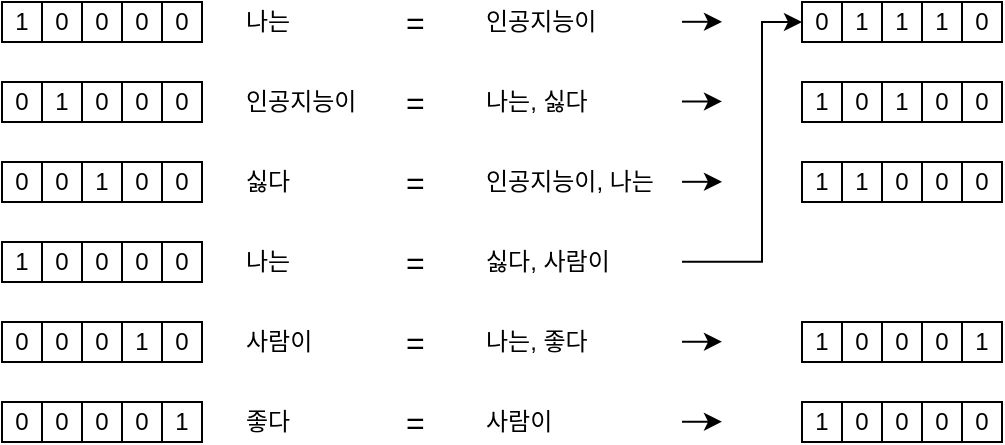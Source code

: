 <mxfile version="13.0.2" type="device"><diagram id="gSFtgMqGi9ohHK26Lygv" name="Page-1"><mxGraphModel dx="526" dy="261" grid="1" gridSize="10" guides="1" tooltips="1" connect="1" arrows="1" fold="1" page="1" pageScale="1" pageWidth="850" pageHeight="1100" math="0" shadow="0"><root><mxCell id="0"/><mxCell id="1" parent="0"/><mxCell id="Qm2T9JlyRPmXL9uz5Jr--550" value="나는" style="text;html=1;strokeColor=none;fillColor=none;align=left;verticalAlign=middle;whiteSpace=wrap;rounded=0;" parent="1" vertex="1"><mxGeometry x="200" y="760" width="80" height="20" as="geometry"/></mxCell><mxCell id="Qm2T9JlyRPmXL9uz5Jr--551" value="인공지능이" style="text;html=1;strokeColor=none;fillColor=none;align=left;verticalAlign=middle;whiteSpace=wrap;rounded=0;" parent="1" vertex="1"><mxGeometry x="200" y="800" width="80" height="20" as="geometry"/></mxCell><mxCell id="Qm2T9JlyRPmXL9uz5Jr--552" value="싫다" style="text;html=1;strokeColor=none;fillColor=none;align=left;verticalAlign=middle;whiteSpace=wrap;rounded=0;" parent="1" vertex="1"><mxGeometry x="200" y="840" width="80" height="20" as="geometry"/></mxCell><mxCell id="ip2RhkifNBd4gO8MAAc1-9" value="나는" style="text;html=1;strokeColor=none;fillColor=none;align=left;verticalAlign=middle;whiteSpace=wrap;rounded=0;" parent="1" vertex="1"><mxGeometry x="200" y="880" width="80" height="20" as="geometry"/></mxCell><mxCell id="ip2RhkifNBd4gO8MAAc1-10" value="사람이" style="text;html=1;strokeColor=none;fillColor=none;align=left;verticalAlign=middle;whiteSpace=wrap;rounded=0;" parent="1" vertex="1"><mxGeometry x="200" y="920" width="80" height="20" as="geometry"/></mxCell><mxCell id="ip2RhkifNBd4gO8MAAc1-11" value="좋다" style="text;html=1;strokeColor=none;fillColor=none;align=left;verticalAlign=middle;whiteSpace=wrap;rounded=0;" parent="1" vertex="1"><mxGeometry x="200" y="960" width="80" height="20" as="geometry"/></mxCell><mxCell id="ip2RhkifNBd4gO8MAAc1-31" value="인공지능이" style="text;html=1;strokeColor=none;fillColor=none;align=left;verticalAlign=middle;whiteSpace=wrap;rounded=0;" parent="1" vertex="1"><mxGeometry x="320" y="760" width="80" height="20" as="geometry"/></mxCell><mxCell id="ip2RhkifNBd4gO8MAAc1-32" value="나는, 싫다" style="text;html=1;strokeColor=none;fillColor=none;align=left;verticalAlign=middle;whiteSpace=wrap;rounded=0;" parent="1" vertex="1"><mxGeometry x="320" y="800" width="80" height="20" as="geometry"/></mxCell><mxCell id="ip2RhkifNBd4gO8MAAc1-34" value="인공지능이, 나는" style="text;html=1;strokeColor=none;fillColor=none;align=left;verticalAlign=middle;whiteSpace=wrap;rounded=0;" parent="1" vertex="1"><mxGeometry x="320" y="840" width="120" height="20" as="geometry"/></mxCell><mxCell id="ip2RhkifNBd4gO8MAAc1-37" value="싫다, 사람이" style="text;html=1;strokeColor=none;fillColor=none;align=left;verticalAlign=middle;whiteSpace=wrap;rounded=0;" parent="1" vertex="1"><mxGeometry x="320" y="880" width="80" height="20" as="geometry"/></mxCell><mxCell id="ip2RhkifNBd4gO8MAAc1-39" value="나는, 좋다" style="text;html=1;strokeColor=none;fillColor=none;align=left;verticalAlign=middle;whiteSpace=wrap;rounded=0;" parent="1" vertex="1"><mxGeometry x="320" y="920" width="60" height="20" as="geometry"/></mxCell><mxCell id="ip2RhkifNBd4gO8MAAc1-41" value="사람이" style="text;html=1;strokeColor=none;fillColor=none;align=left;verticalAlign=middle;whiteSpace=wrap;rounded=0;" parent="1" vertex="1"><mxGeometry x="320" y="960" width="40" height="20" as="geometry"/></mxCell><mxCell id="ip2RhkifNBd4gO8MAAc1-50" value="" style="group" parent="1" vertex="1" connectable="0"><mxGeometry x="80" y="760" width="100" height="20" as="geometry"/></mxCell><mxCell id="Qm2T9JlyRPmXL9uz5Jr--544" value="0" style="rounded=0;whiteSpace=wrap;html=1;" parent="ip2RhkifNBd4gO8MAAc1-50" vertex="1"><mxGeometry x="40" width="20" height="20" as="geometry"/></mxCell><mxCell id="Qm2T9JlyRPmXL9uz5Jr--545" value="0" style="rounded=0;whiteSpace=wrap;html=1;" parent="ip2RhkifNBd4gO8MAAc1-50" vertex="1"><mxGeometry x="60" width="20" height="20" as="geometry"/></mxCell><mxCell id="Qm2T9JlyRPmXL9uz5Jr--546" value="0" style="rounded=0;whiteSpace=wrap;html=1;" parent="ip2RhkifNBd4gO8MAAc1-50" vertex="1"><mxGeometry x="80" width="20" height="20" as="geometry"/></mxCell><mxCell id="DAUQ6B24CuXN-xRXa3BH-2" value="1" style="rounded=0;whiteSpace=wrap;html=1;" parent="ip2RhkifNBd4gO8MAAc1-50" vertex="1"><mxGeometry width="20" height="20" as="geometry"/></mxCell><mxCell id="DAUQ6B24CuXN-xRXa3BH-3" value="0" style="rounded=0;whiteSpace=wrap;html=1;" parent="ip2RhkifNBd4gO8MAAc1-50" vertex="1"><mxGeometry x="20" width="20" height="20" as="geometry"/></mxCell><mxCell id="ip2RhkifNBd4gO8MAAc1-51" value="" style="group" parent="1" vertex="1" connectable="0"><mxGeometry x="80" y="800" width="100" height="20" as="geometry"/></mxCell><mxCell id="Qm2T9JlyRPmXL9uz5Jr--547" value="0" style="rounded=0;whiteSpace=wrap;html=1;" parent="ip2RhkifNBd4gO8MAAc1-51" vertex="1"><mxGeometry x="40" width="20" height="20" as="geometry"/></mxCell><mxCell id="Qm2T9JlyRPmXL9uz5Jr--548" value="0" style="rounded=0;whiteSpace=wrap;html=1;" parent="ip2RhkifNBd4gO8MAAc1-51" vertex="1"><mxGeometry x="60" width="20" height="20" as="geometry"/></mxCell><mxCell id="Qm2T9JlyRPmXL9uz5Jr--549" value="0" style="rounded=0;whiteSpace=wrap;html=1;" parent="ip2RhkifNBd4gO8MAAc1-51" vertex="1"><mxGeometry x="80" width="20" height="20" as="geometry"/></mxCell><mxCell id="DAUQ6B24CuXN-xRXa3BH-4" value="0" style="rounded=0;whiteSpace=wrap;html=1;" parent="ip2RhkifNBd4gO8MAAc1-51" vertex="1"><mxGeometry width="20" height="20" as="geometry"/></mxCell><mxCell id="DAUQ6B24CuXN-xRXa3BH-5" value="1" style="rounded=0;whiteSpace=wrap;html=1;" parent="ip2RhkifNBd4gO8MAAc1-51" vertex="1"><mxGeometry x="20" width="20" height="20" as="geometry"/></mxCell><mxCell id="ip2RhkifNBd4gO8MAAc1-52" value="" style="group" parent="1" vertex="1" connectable="0"><mxGeometry x="80" y="840" width="100" height="20" as="geometry"/></mxCell><mxCell id="Qm2T9JlyRPmXL9uz5Jr--553" value="1" style="rounded=0;whiteSpace=wrap;html=1;" parent="ip2RhkifNBd4gO8MAAc1-52" vertex="1"><mxGeometry x="40" width="20" height="20" as="geometry"/></mxCell><mxCell id="Qm2T9JlyRPmXL9uz5Jr--554" value="0" style="rounded=0;whiteSpace=wrap;html=1;" parent="ip2RhkifNBd4gO8MAAc1-52" vertex="1"><mxGeometry x="60" width="20" height="20" as="geometry"/></mxCell><mxCell id="Qm2T9JlyRPmXL9uz5Jr--555" value="0" style="rounded=0;whiteSpace=wrap;html=1;" parent="ip2RhkifNBd4gO8MAAc1-52" vertex="1"><mxGeometry x="80" width="20" height="20" as="geometry"/></mxCell><mxCell id="DAUQ6B24CuXN-xRXa3BH-6" value="0" style="rounded=0;whiteSpace=wrap;html=1;" parent="ip2RhkifNBd4gO8MAAc1-52" vertex="1"><mxGeometry width="20" height="20" as="geometry"/></mxCell><mxCell id="DAUQ6B24CuXN-xRXa3BH-7" value="0" style="rounded=0;whiteSpace=wrap;html=1;" parent="ip2RhkifNBd4gO8MAAc1-52" vertex="1"><mxGeometry x="20" width="20" height="20" as="geometry"/></mxCell><mxCell id="ip2RhkifNBd4gO8MAAc1-53" value="" style="group" parent="1" vertex="1" connectable="0"><mxGeometry x="80" y="880" width="100" height="20" as="geometry"/></mxCell><mxCell id="ip2RhkifNBd4gO8MAAc1-3" value="0" style="rounded=0;whiteSpace=wrap;html=1;" parent="ip2RhkifNBd4gO8MAAc1-53" vertex="1"><mxGeometry x="40" width="20" height="20" as="geometry"/></mxCell><mxCell id="ip2RhkifNBd4gO8MAAc1-4" value="0" style="rounded=0;whiteSpace=wrap;html=1;" parent="ip2RhkifNBd4gO8MAAc1-53" vertex="1"><mxGeometry x="60" width="20" height="20" as="geometry"/></mxCell><mxCell id="ip2RhkifNBd4gO8MAAc1-5" value="0" style="rounded=0;whiteSpace=wrap;html=1;" parent="ip2RhkifNBd4gO8MAAc1-53" vertex="1"><mxGeometry x="80" width="20" height="20" as="geometry"/></mxCell><mxCell id="ip2RhkifNBd4gO8MAAc1-15" value="1" style="rounded=0;whiteSpace=wrap;html=1;" parent="ip2RhkifNBd4gO8MAAc1-53" vertex="1"><mxGeometry width="20" height="20" as="geometry"/></mxCell><mxCell id="ip2RhkifNBd4gO8MAAc1-16" value="0" style="rounded=0;whiteSpace=wrap;html=1;" parent="ip2RhkifNBd4gO8MAAc1-53" vertex="1"><mxGeometry x="20" width="20" height="20" as="geometry"/></mxCell><mxCell id="ip2RhkifNBd4gO8MAAc1-54" value="" style="group" parent="1" vertex="1" connectable="0"><mxGeometry x="80" y="920" width="100" height="20" as="geometry"/></mxCell><mxCell id="ip2RhkifNBd4gO8MAAc1-6" value="0" style="rounded=0;whiteSpace=wrap;html=1;" parent="ip2RhkifNBd4gO8MAAc1-54" vertex="1"><mxGeometry x="40" width="20" height="20" as="geometry"/></mxCell><mxCell id="ip2RhkifNBd4gO8MAAc1-7" value="1" style="rounded=0;whiteSpace=wrap;html=1;" parent="ip2RhkifNBd4gO8MAAc1-54" vertex="1"><mxGeometry x="60" width="20" height="20" as="geometry"/></mxCell><mxCell id="ip2RhkifNBd4gO8MAAc1-8" value="0" style="rounded=0;whiteSpace=wrap;html=1;" parent="ip2RhkifNBd4gO8MAAc1-54" vertex="1"><mxGeometry x="80" width="20" height="20" as="geometry"/></mxCell><mxCell id="ip2RhkifNBd4gO8MAAc1-17" value="0" style="rounded=0;whiteSpace=wrap;html=1;" parent="ip2RhkifNBd4gO8MAAc1-54" vertex="1"><mxGeometry width="20" height="20" as="geometry"/></mxCell><mxCell id="ip2RhkifNBd4gO8MAAc1-18" value="0" style="rounded=0;whiteSpace=wrap;html=1;" parent="ip2RhkifNBd4gO8MAAc1-54" vertex="1"><mxGeometry x="20" width="20" height="20" as="geometry"/></mxCell><mxCell id="ip2RhkifNBd4gO8MAAc1-55" value="" style="group" parent="1" vertex="1" connectable="0"><mxGeometry x="80" y="960" width="100" height="20" as="geometry"/></mxCell><mxCell id="ip2RhkifNBd4gO8MAAc1-12" value="0" style="rounded=0;whiteSpace=wrap;html=1;" parent="ip2RhkifNBd4gO8MAAc1-55" vertex="1"><mxGeometry x="40" width="20" height="20" as="geometry"/></mxCell><mxCell id="ip2RhkifNBd4gO8MAAc1-13" value="0" style="rounded=0;whiteSpace=wrap;html=1;" parent="ip2RhkifNBd4gO8MAAc1-55" vertex="1"><mxGeometry x="60" width="20" height="20" as="geometry"/></mxCell><mxCell id="ip2RhkifNBd4gO8MAAc1-14" value="1" style="rounded=0;whiteSpace=wrap;html=1;" parent="ip2RhkifNBd4gO8MAAc1-55" vertex="1"><mxGeometry x="80" width="20" height="20" as="geometry"/></mxCell><mxCell id="ip2RhkifNBd4gO8MAAc1-19" value="0" style="rounded=0;whiteSpace=wrap;html=1;" parent="ip2RhkifNBd4gO8MAAc1-55" vertex="1"><mxGeometry width="20" height="20" as="geometry"/></mxCell><mxCell id="ip2RhkifNBd4gO8MAAc1-20" value="0" style="rounded=0;whiteSpace=wrap;html=1;" parent="ip2RhkifNBd4gO8MAAc1-55" vertex="1"><mxGeometry x="20" width="20" height="20" as="geometry"/></mxCell><mxCell id="ip2RhkifNBd4gO8MAAc1-56" value="" style="group" parent="1" vertex="1" connectable="0"><mxGeometry x="480" y="760" width="100" height="20" as="geometry"/></mxCell><mxCell id="ip2RhkifNBd4gO8MAAc1-57" value="1" style="rounded=0;whiteSpace=wrap;html=1;" parent="ip2RhkifNBd4gO8MAAc1-56" vertex="1"><mxGeometry x="40" width="20" height="20" as="geometry"/></mxCell><mxCell id="ip2RhkifNBd4gO8MAAc1-58" value="1" style="rounded=0;whiteSpace=wrap;html=1;" parent="ip2RhkifNBd4gO8MAAc1-56" vertex="1"><mxGeometry x="60" width="20" height="20" as="geometry"/></mxCell><mxCell id="ip2RhkifNBd4gO8MAAc1-59" value="0" style="rounded=0;whiteSpace=wrap;html=1;" parent="ip2RhkifNBd4gO8MAAc1-56" vertex="1"><mxGeometry x="80" width="20" height="20" as="geometry"/></mxCell><mxCell id="ip2RhkifNBd4gO8MAAc1-60" value="0" style="rounded=0;whiteSpace=wrap;html=1;" parent="ip2RhkifNBd4gO8MAAc1-56" vertex="1"><mxGeometry width="20" height="20" as="geometry"/></mxCell><mxCell id="ip2RhkifNBd4gO8MAAc1-61" value="1" style="rounded=0;whiteSpace=wrap;html=1;" parent="ip2RhkifNBd4gO8MAAc1-56" vertex="1"><mxGeometry x="20" width="20" height="20" as="geometry"/></mxCell><mxCell id="ip2RhkifNBd4gO8MAAc1-62" value="1" style="group" parent="1" vertex="1" connectable="0"><mxGeometry x="480" y="800" width="100" height="20" as="geometry"/></mxCell><mxCell id="ip2RhkifNBd4gO8MAAc1-63" value="1" style="rounded=0;whiteSpace=wrap;html=1;" parent="ip2RhkifNBd4gO8MAAc1-62" vertex="1"><mxGeometry x="40" width="20" height="20" as="geometry"/></mxCell><mxCell id="ip2RhkifNBd4gO8MAAc1-64" value="0" style="rounded=0;whiteSpace=wrap;html=1;" parent="ip2RhkifNBd4gO8MAAc1-62" vertex="1"><mxGeometry x="60" width="20" height="20" as="geometry"/></mxCell><mxCell id="ip2RhkifNBd4gO8MAAc1-65" value="0" style="rounded=0;whiteSpace=wrap;html=1;" parent="ip2RhkifNBd4gO8MAAc1-62" vertex="1"><mxGeometry x="80" width="20" height="20" as="geometry"/></mxCell><mxCell id="ip2RhkifNBd4gO8MAAc1-66" value="1" style="rounded=0;whiteSpace=wrap;html=1;" parent="ip2RhkifNBd4gO8MAAc1-62" vertex="1"><mxGeometry width="20" height="20" as="geometry"/></mxCell><mxCell id="ip2RhkifNBd4gO8MAAc1-67" value="0" style="rounded=0;whiteSpace=wrap;html=1;" parent="ip2RhkifNBd4gO8MAAc1-62" vertex="1"><mxGeometry x="20" width="20" height="20" as="geometry"/></mxCell><mxCell id="ip2RhkifNBd4gO8MAAc1-68" value="1" style="group" parent="1" vertex="1" connectable="0"><mxGeometry x="480" y="840" width="100" height="20" as="geometry"/></mxCell><mxCell id="ip2RhkifNBd4gO8MAAc1-69" value="0" style="rounded=0;whiteSpace=wrap;html=1;" parent="ip2RhkifNBd4gO8MAAc1-68" vertex="1"><mxGeometry x="40" width="20" height="20" as="geometry"/></mxCell><mxCell id="ip2RhkifNBd4gO8MAAc1-70" value="0" style="rounded=0;whiteSpace=wrap;html=1;" parent="ip2RhkifNBd4gO8MAAc1-68" vertex="1"><mxGeometry x="60" width="20" height="20" as="geometry"/></mxCell><mxCell id="ip2RhkifNBd4gO8MAAc1-71" value="0" style="rounded=0;whiteSpace=wrap;html=1;" parent="ip2RhkifNBd4gO8MAAc1-68" vertex="1"><mxGeometry x="80" width="20" height="20" as="geometry"/></mxCell><mxCell id="ip2RhkifNBd4gO8MAAc1-72" value="1" style="rounded=0;whiteSpace=wrap;html=1;" parent="ip2RhkifNBd4gO8MAAc1-68" vertex="1"><mxGeometry width="20" height="20" as="geometry"/></mxCell><mxCell id="ip2RhkifNBd4gO8MAAc1-73" value="1" style="rounded=0;whiteSpace=wrap;html=1;" parent="ip2RhkifNBd4gO8MAAc1-68" vertex="1"><mxGeometry x="20" width="20" height="20" as="geometry"/></mxCell><mxCell id="ip2RhkifNBd4gO8MAAc1-80" value="1" style="group" parent="1" vertex="1" connectable="0"><mxGeometry x="480" y="920" width="100" height="20" as="geometry"/></mxCell><mxCell id="ip2RhkifNBd4gO8MAAc1-81" value="0" style="rounded=0;whiteSpace=wrap;html=1;" parent="ip2RhkifNBd4gO8MAAc1-80" vertex="1"><mxGeometry x="40" width="20" height="20" as="geometry"/></mxCell><mxCell id="ip2RhkifNBd4gO8MAAc1-82" value="0" style="rounded=0;whiteSpace=wrap;html=1;" parent="ip2RhkifNBd4gO8MAAc1-80" vertex="1"><mxGeometry x="60" width="20" height="20" as="geometry"/></mxCell><mxCell id="ip2RhkifNBd4gO8MAAc1-83" value="1" style="rounded=0;whiteSpace=wrap;html=1;" parent="ip2RhkifNBd4gO8MAAc1-80" vertex="1"><mxGeometry x="80" width="20" height="20" as="geometry"/></mxCell><mxCell id="ip2RhkifNBd4gO8MAAc1-84" value="1" style="rounded=0;whiteSpace=wrap;html=1;" parent="ip2RhkifNBd4gO8MAAc1-80" vertex="1"><mxGeometry width="20" height="20" as="geometry"/></mxCell><mxCell id="ip2RhkifNBd4gO8MAAc1-85" value="0" style="rounded=0;whiteSpace=wrap;html=1;" parent="ip2RhkifNBd4gO8MAAc1-80" vertex="1"><mxGeometry x="20" width="20" height="20" as="geometry"/></mxCell><mxCell id="ip2RhkifNBd4gO8MAAc1-86" value="1" style="group" parent="1" vertex="1" connectable="0"><mxGeometry x="480" y="960" width="100" height="20" as="geometry"/></mxCell><mxCell id="ip2RhkifNBd4gO8MAAc1-87" value="0" style="rounded=0;whiteSpace=wrap;html=1;" parent="ip2RhkifNBd4gO8MAAc1-86" vertex="1"><mxGeometry x="40" width="20" height="20" as="geometry"/></mxCell><mxCell id="ip2RhkifNBd4gO8MAAc1-88" value="0" style="rounded=0;whiteSpace=wrap;html=1;" parent="ip2RhkifNBd4gO8MAAc1-86" vertex="1"><mxGeometry x="60" width="20" height="20" as="geometry"/></mxCell><mxCell id="ip2RhkifNBd4gO8MAAc1-89" value="0" style="rounded=0;whiteSpace=wrap;html=1;" parent="ip2RhkifNBd4gO8MAAc1-86" vertex="1"><mxGeometry x="80" width="20" height="20" as="geometry"/></mxCell><mxCell id="ip2RhkifNBd4gO8MAAc1-90" value="1" style="rounded=0;whiteSpace=wrap;html=1;" parent="ip2RhkifNBd4gO8MAAc1-86" vertex="1"><mxGeometry width="20" height="20" as="geometry"/></mxCell><mxCell id="ip2RhkifNBd4gO8MAAc1-91" value="0" style="rounded=0;whiteSpace=wrap;html=1;" parent="ip2RhkifNBd4gO8MAAc1-86" vertex="1"><mxGeometry x="20" width="20" height="20" as="geometry"/></mxCell><mxCell id="ip2RhkifNBd4gO8MAAc1-93" style="edgeStyle=orthogonalEdgeStyle;rounded=0;orthogonalLoop=1;jettySize=auto;html=1;exitX=1;exitY=0.5;exitDx=0;exitDy=0;" parent="1" edge="1"><mxGeometry relative="1" as="geometry"><mxPoint x="420" y="769.9" as="sourcePoint"/><mxPoint x="440" y="769.9" as="targetPoint"/><Array as="points"><mxPoint x="430" y="769.9"/><mxPoint x="430" y="769.9"/></Array></mxGeometry></mxCell><mxCell id="ip2RhkifNBd4gO8MAAc1-94" style="edgeStyle=orthogonalEdgeStyle;rounded=0;orthogonalLoop=1;jettySize=auto;html=1;exitX=1;exitY=0.5;exitDx=0;exitDy=0;" parent="1" edge="1"><mxGeometry relative="1" as="geometry"><mxPoint x="420" y="809.71" as="sourcePoint"/><mxPoint x="440" y="809.71" as="targetPoint"/><Array as="points"><mxPoint x="430" y="809.71"/><mxPoint x="430" y="809.71"/></Array></mxGeometry></mxCell><mxCell id="ip2RhkifNBd4gO8MAAc1-95" style="edgeStyle=orthogonalEdgeStyle;rounded=0;orthogonalLoop=1;jettySize=auto;html=1;exitX=1;exitY=0.5;exitDx=0;exitDy=0;" parent="1" edge="1"><mxGeometry relative="1" as="geometry"><mxPoint x="420" y="849.9" as="sourcePoint"/><mxPoint x="440" y="849.9" as="targetPoint"/><Array as="points"><mxPoint x="430" y="849.9"/><mxPoint x="430" y="849.9"/></Array></mxGeometry></mxCell><mxCell id="ip2RhkifNBd4gO8MAAc1-96" style="edgeStyle=orthogonalEdgeStyle;rounded=0;orthogonalLoop=1;jettySize=auto;html=1;exitX=1;exitY=0.5;exitDx=0;exitDy=0;entryX=0;entryY=0.5;entryDx=0;entryDy=0;" parent="1" target="ip2RhkifNBd4gO8MAAc1-60" edge="1"><mxGeometry relative="1" as="geometry"><mxPoint x="420" y="889.87" as="sourcePoint"/><mxPoint x="440" y="889.87" as="targetPoint"/><Array as="points"><mxPoint x="460" y="890"/><mxPoint x="460" y="770"/></Array></mxGeometry></mxCell><mxCell id="ip2RhkifNBd4gO8MAAc1-97" style="edgeStyle=orthogonalEdgeStyle;rounded=0;orthogonalLoop=1;jettySize=auto;html=1;exitX=1;exitY=0.5;exitDx=0;exitDy=0;" parent="1" edge="1"><mxGeometry relative="1" as="geometry"><mxPoint x="420" y="929.86" as="sourcePoint"/><mxPoint x="440" y="929.86" as="targetPoint"/><Array as="points"><mxPoint x="430" y="929.86"/><mxPoint x="430" y="929.86"/></Array></mxGeometry></mxCell><mxCell id="ip2RhkifNBd4gO8MAAc1-98" style="edgeStyle=orthogonalEdgeStyle;rounded=0;orthogonalLoop=1;jettySize=auto;html=1;exitX=1;exitY=0.5;exitDx=0;exitDy=0;" parent="1" edge="1"><mxGeometry relative="1" as="geometry"><mxPoint x="420" y="969.86" as="sourcePoint"/><mxPoint x="440" y="969.86" as="targetPoint"/><Array as="points"><mxPoint x="430" y="969.86"/><mxPoint x="430" y="969.86"/></Array></mxGeometry></mxCell><mxCell id="-RORJ_Um0UERfcdkDbXC-2" value="=" style="text;html=1;strokeColor=none;fillColor=none;align=left;verticalAlign=middle;whiteSpace=wrap;rounded=0;fontSize=16;" vertex="1" parent="1"><mxGeometry x="280" y="760" width="20" height="20" as="geometry"/></mxCell><mxCell id="-RORJ_Um0UERfcdkDbXC-3" value="=" style="text;html=1;strokeColor=none;fillColor=none;align=left;verticalAlign=middle;whiteSpace=wrap;rounded=0;fontSize=16;" vertex="1" parent="1"><mxGeometry x="280" y="800" width="20" height="20" as="geometry"/></mxCell><mxCell id="-RORJ_Um0UERfcdkDbXC-4" value="=" style="text;html=1;strokeColor=none;fillColor=none;align=left;verticalAlign=middle;whiteSpace=wrap;rounded=0;fontSize=16;" vertex="1" parent="1"><mxGeometry x="280" y="840" width="20" height="20" as="geometry"/></mxCell><mxCell id="-RORJ_Um0UERfcdkDbXC-5" value="=" style="text;html=1;strokeColor=none;fillColor=none;align=left;verticalAlign=middle;whiteSpace=wrap;rounded=0;fontSize=16;" vertex="1" parent="1"><mxGeometry x="280" y="880" width="20" height="20" as="geometry"/></mxCell><mxCell id="-RORJ_Um0UERfcdkDbXC-6" value="=" style="text;html=1;strokeColor=none;fillColor=none;align=left;verticalAlign=middle;whiteSpace=wrap;rounded=0;fontSize=16;" vertex="1" parent="1"><mxGeometry x="280" y="920" width="20" height="20" as="geometry"/></mxCell><mxCell id="-RORJ_Um0UERfcdkDbXC-7" value="=" style="text;html=1;strokeColor=none;fillColor=none;align=left;verticalAlign=middle;whiteSpace=wrap;rounded=0;fontSize=16;" vertex="1" parent="1"><mxGeometry x="280" y="960" width="20" height="20" as="geometry"/></mxCell></root></mxGraphModel></diagram></mxfile>
